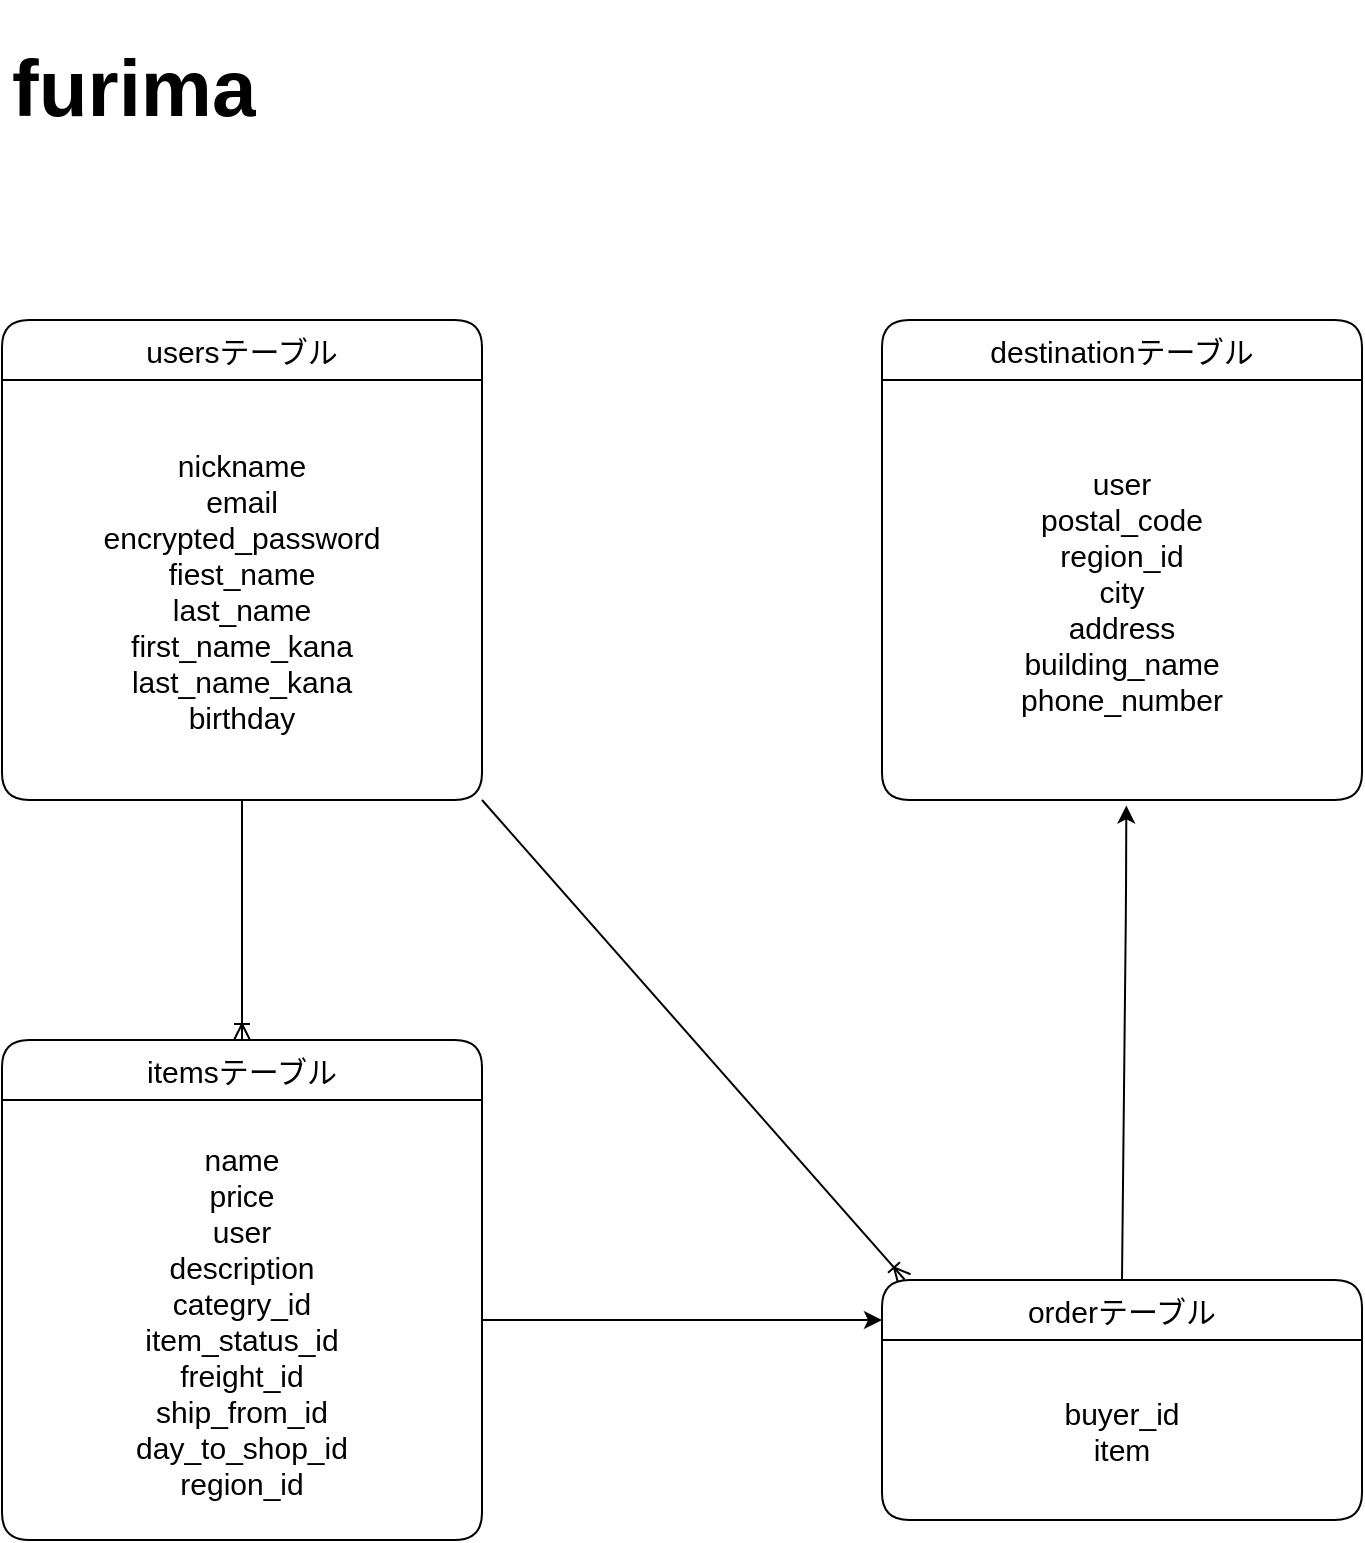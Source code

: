 <mxfile>
    <diagram id="bto16zi3VtuTIcqdVa6J" name="ページ1">
        <mxGraphModel dx="494" dy="718" grid="1" gridSize="10" guides="1" tooltips="1" connect="1" arrows="1" fold="1" page="1" pageScale="1" pageWidth="1169" pageHeight="827" math="0" shadow="0">
            <root>
                <mxCell id="0"/>
                <mxCell id="1" parent="0"/>
                <mxCell id="49" style="edgeStyle=none;html=1;exitX=1;exitY=1;exitDx=0;exitDy=0;entryX=0.047;entryY=-0.002;entryDx=0;entryDy=0;entryPerimeter=0;fontSize=15;endArrow=ERoneToMany;endFill=0;" parent="1" source="11" target="43" edge="1">
                    <mxGeometry relative="1" as="geometry"/>
                </mxCell>
                <mxCell id="11" value="usersテーブル" style="swimlane;fontStyle=0;childLayout=stackLayout;horizontal=1;startSize=30;horizontalStack=0;resizeParent=1;resizeParentMax=0;resizeLast=0;collapsible=1;marginBottom=0;rounded=1;fontSize=15;" parent="1" vertex="1">
                    <mxGeometry x="40" y="160" width="240" height="240" as="geometry"/>
                </mxCell>
                <mxCell id="13" value="nickname&#10;email&#10;encrypted_password&#10;fiest_name&#10;last_name&#10;first_name_kana&#10;last_name_kana&#10;birthday" style="text;strokeColor=none;fillColor=none;align=center;verticalAlign=middle;spacingLeft=4;spacingRight=4;overflow=hidden;points=[[0,0.5],[1,0.5]];portConstraint=eastwest;rotatable=0;rounded=1;fontSize=15;horizontal=1;" parent="11" vertex="1">
                    <mxGeometry y="30" width="240" height="210" as="geometry"/>
                </mxCell>
                <mxCell id="23" value="&lt;h1&gt;&lt;font style=&quot;font-size: 40px&quot;&gt;furima&lt;/font&gt;&lt;/h1&gt;" style="text;html=1;strokeColor=none;fillColor=none;spacing=5;spacingTop=-20;whiteSpace=wrap;overflow=hidden;rounded=0;fontSize=15;" parent="1" vertex="1">
                    <mxGeometry x="40" y="10" width="190" height="50" as="geometry"/>
                </mxCell>
                <mxCell id="25" value="destinationテーブル" style="swimlane;fontStyle=0;childLayout=stackLayout;horizontal=1;startSize=30;horizontalStack=0;resizeParent=1;resizeParentMax=0;resizeLast=0;collapsible=1;marginBottom=0;rounded=1;fontSize=15;" parent="1" vertex="1">
                    <mxGeometry x="480" y="160" width="240" height="240" as="geometry"/>
                </mxCell>
                <mxCell id="26" value="user&#10;postal_code&#10;region_id&#10;city&#10;address&#10;building_name&#10;phone_number" style="text;strokeColor=none;fillColor=none;align=center;verticalAlign=middle;spacingLeft=4;spacingRight=4;overflow=hidden;points=[[0,0.5],[1,0.5]];portConstraint=eastwest;rotatable=0;rounded=1;fontSize=15;" parent="25" vertex="1">
                    <mxGeometry y="30" width="240" height="210" as="geometry"/>
                </mxCell>
                <mxCell id="39" value="itemsテーブル" style="swimlane;fontStyle=0;childLayout=stackLayout;horizontal=1;startSize=30;horizontalStack=0;resizeParent=1;resizeParentMax=0;resizeLast=0;collapsible=1;marginBottom=0;rounded=1;fontSize=15;" parent="1" vertex="1">
                    <mxGeometry x="40" y="520" width="240" height="250" as="geometry"/>
                </mxCell>
                <mxCell id="40" value="name&#10;price&#10;user&#10;description&#10;categry_id&#10;item_status_id&#10;freight_id&#10;ship_from_id&#10;day_to_shop_id&#10;region_id" style="text;strokeColor=none;fillColor=none;align=center;verticalAlign=middle;spacingLeft=4;spacingRight=4;overflow=hidden;points=[[0,0.5],[1,0.5]];portConstraint=eastwest;rotatable=0;rounded=1;fontSize=15;" parent="39" vertex="1">
                    <mxGeometry y="30" width="240" height="220" as="geometry"/>
                </mxCell>
                <mxCell id="43" value="orderテーブル" style="swimlane;fontStyle=0;childLayout=stackLayout;horizontal=1;startSize=30;horizontalStack=0;resizeParent=1;resizeParentMax=0;resizeLast=0;collapsible=1;marginBottom=0;rounded=1;fontSize=15;" parent="1" vertex="1">
                    <mxGeometry x="480" y="640" width="240" height="120" as="geometry"/>
                </mxCell>
                <mxCell id="44" value="buyer_id&#10;item" style="text;strokeColor=none;fillColor=none;align=center;verticalAlign=middle;spacingLeft=4;spacingRight=4;overflow=hidden;points=[[0,0.5],[1,0.5]];portConstraint=eastwest;rotatable=0;rounded=1;fontSize=15;" parent="43" vertex="1">
                    <mxGeometry y="30" width="240" height="90" as="geometry"/>
                </mxCell>
                <mxCell id="47" value="" style="endArrow=classic;html=1;fontSize=15;entryX=0.509;entryY=1.013;entryDx=0;entryDy=0;entryPerimeter=0;exitX=0.5;exitY=0;exitDx=0;exitDy=0;" parent="1" source="43" target="26" edge="1">
                    <mxGeometry width="50" height="50" relative="1" as="geometry">
                        <mxPoint x="460" y="440" as="sourcePoint"/>
                        <mxPoint x="510" y="390" as="targetPoint"/>
                        <Array as="points">
                            <mxPoint x="602" y="450"/>
                        </Array>
                    </mxGeometry>
                </mxCell>
                <mxCell id="48" value="" style="endArrow=ERoneToMany;html=1;fontSize=15;endFill=0;entryX=0.5;entryY=0;entryDx=0;entryDy=0;" parent="1" target="39" edge="1">
                    <mxGeometry width="50" height="50" relative="1" as="geometry">
                        <mxPoint x="160" y="400" as="sourcePoint"/>
                        <mxPoint x="510" y="390" as="targetPoint"/>
                    </mxGeometry>
                </mxCell>
                <mxCell id="50" style="edgeStyle=none;html=1;entryX=0;entryY=0.167;entryDx=0;entryDy=0;entryPerimeter=0;" parent="1" source="40" target="43" edge="1">
                    <mxGeometry relative="1" as="geometry"/>
                </mxCell>
            </root>
        </mxGraphModel>
    </diagram>
</mxfile>